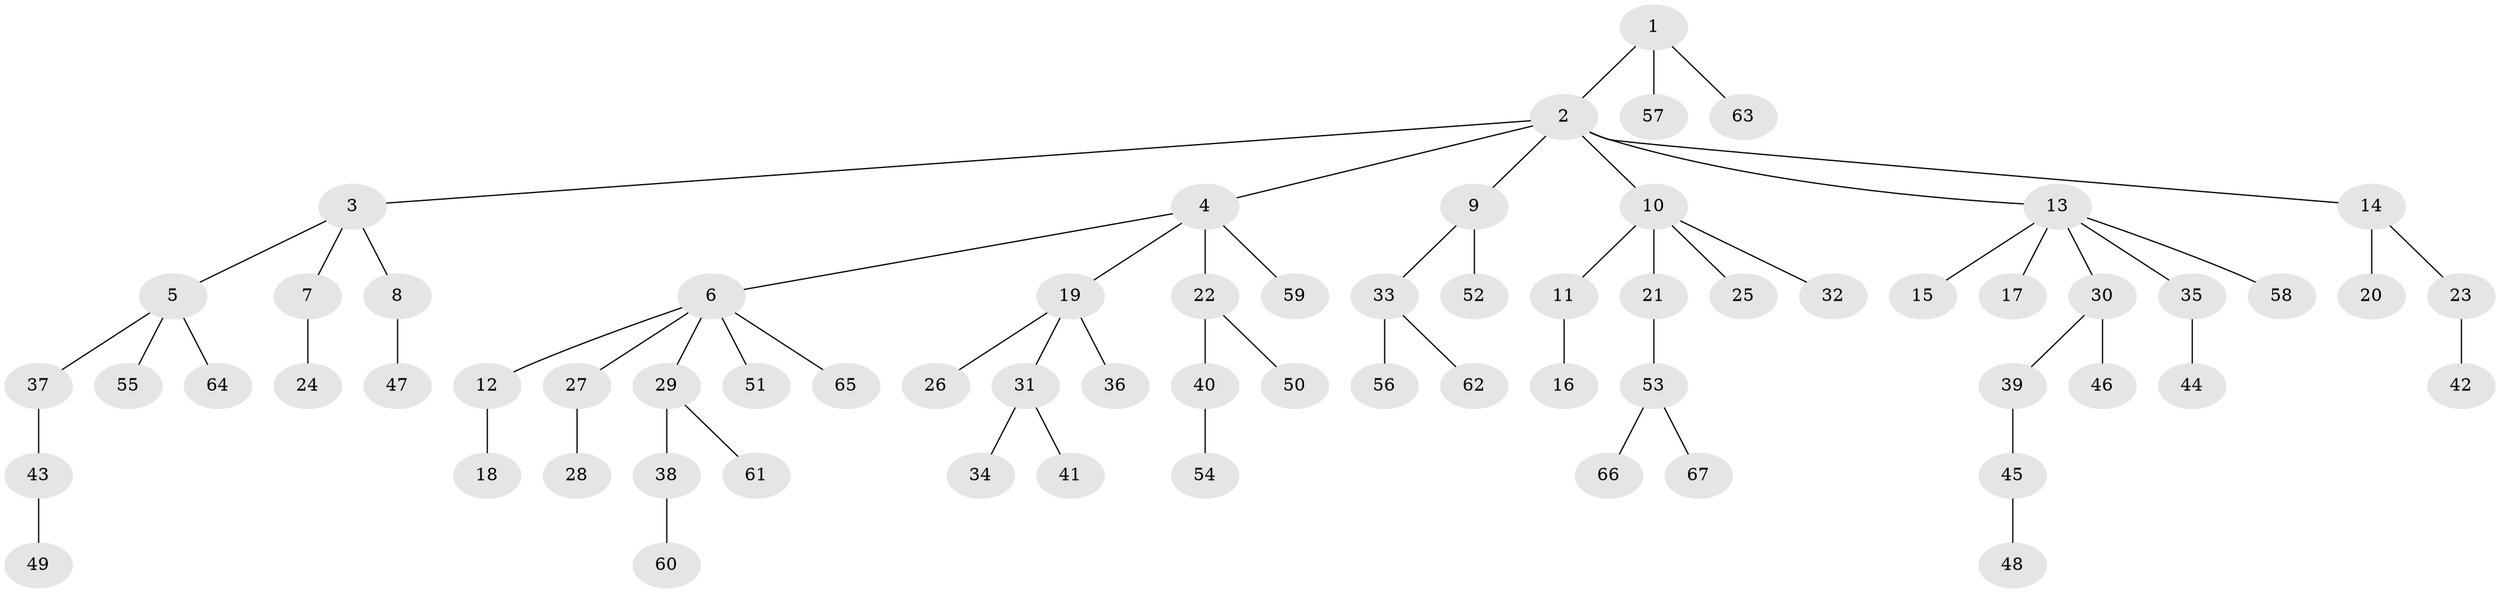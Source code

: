// coarse degree distribution, {1: 0.7272727272727273, 5: 0.030303030303030304, 4: 0.09090909090909091, 2: 0.09090909090909091, 8: 0.030303030303030304, 9: 0.030303030303030304}
// Generated by graph-tools (version 1.1) at 2025/56/03/04/25 21:56:07]
// undirected, 67 vertices, 66 edges
graph export_dot {
graph [start="1"]
  node [color=gray90,style=filled];
  1;
  2;
  3;
  4;
  5;
  6;
  7;
  8;
  9;
  10;
  11;
  12;
  13;
  14;
  15;
  16;
  17;
  18;
  19;
  20;
  21;
  22;
  23;
  24;
  25;
  26;
  27;
  28;
  29;
  30;
  31;
  32;
  33;
  34;
  35;
  36;
  37;
  38;
  39;
  40;
  41;
  42;
  43;
  44;
  45;
  46;
  47;
  48;
  49;
  50;
  51;
  52;
  53;
  54;
  55;
  56;
  57;
  58;
  59;
  60;
  61;
  62;
  63;
  64;
  65;
  66;
  67;
  1 -- 2;
  1 -- 57;
  1 -- 63;
  2 -- 3;
  2 -- 4;
  2 -- 9;
  2 -- 10;
  2 -- 13;
  2 -- 14;
  3 -- 5;
  3 -- 7;
  3 -- 8;
  4 -- 6;
  4 -- 19;
  4 -- 22;
  4 -- 59;
  5 -- 37;
  5 -- 55;
  5 -- 64;
  6 -- 12;
  6 -- 27;
  6 -- 29;
  6 -- 51;
  6 -- 65;
  7 -- 24;
  8 -- 47;
  9 -- 33;
  9 -- 52;
  10 -- 11;
  10 -- 21;
  10 -- 25;
  10 -- 32;
  11 -- 16;
  12 -- 18;
  13 -- 15;
  13 -- 17;
  13 -- 30;
  13 -- 35;
  13 -- 58;
  14 -- 20;
  14 -- 23;
  19 -- 26;
  19 -- 31;
  19 -- 36;
  21 -- 53;
  22 -- 40;
  22 -- 50;
  23 -- 42;
  27 -- 28;
  29 -- 38;
  29 -- 61;
  30 -- 39;
  30 -- 46;
  31 -- 34;
  31 -- 41;
  33 -- 56;
  33 -- 62;
  35 -- 44;
  37 -- 43;
  38 -- 60;
  39 -- 45;
  40 -- 54;
  43 -- 49;
  45 -- 48;
  53 -- 66;
  53 -- 67;
}
